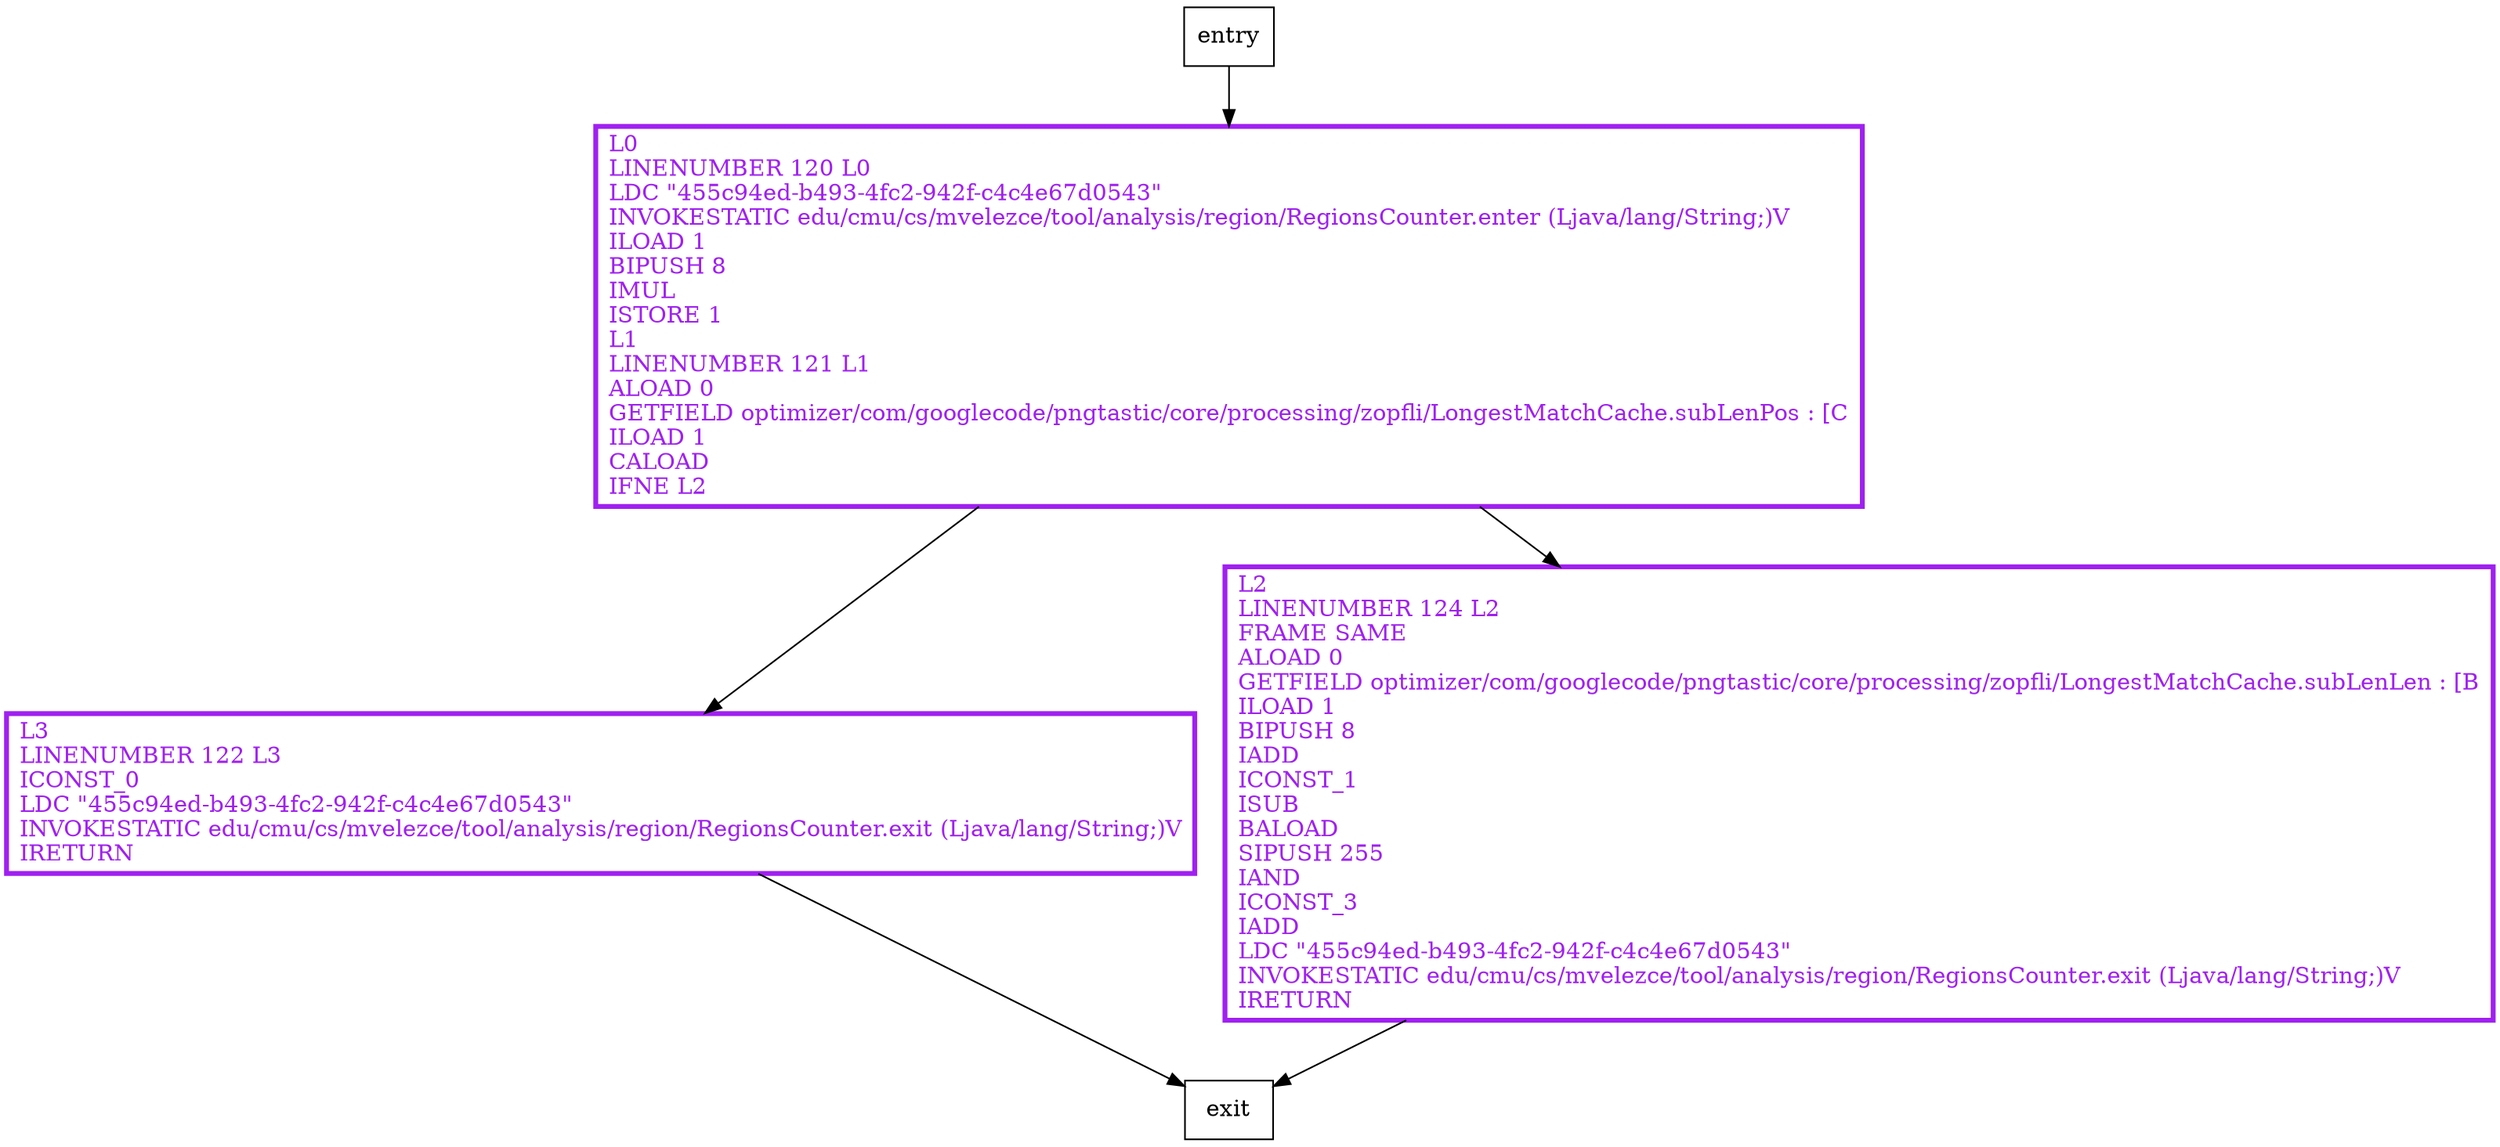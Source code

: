 digraph maxCachedSubLen {
node [shape=record];
841546472 [label="L3\lLINENUMBER 122 L3\lICONST_0\lLDC \"455c94ed-b493-4fc2-942f-c4c4e67d0543\"\lINVOKESTATIC edu/cmu/cs/mvelezce/tool/analysis/region/RegionsCounter.exit (Ljava/lang/String;)V\lIRETURN\l"];
159158795 [label="L2\lLINENUMBER 124 L2\lFRAME SAME\lALOAD 0\lGETFIELD optimizer/com/googlecode/pngtastic/core/processing/zopfli/LongestMatchCache.subLenLen : [B\lILOAD 1\lBIPUSH 8\lIADD\lICONST_1\lISUB\lBALOAD\lSIPUSH 255\lIAND\lICONST_3\lIADD\lLDC \"455c94ed-b493-4fc2-942f-c4c4e67d0543\"\lINVOKESTATIC edu/cmu/cs/mvelezce/tool/analysis/region/RegionsCounter.exit (Ljava/lang/String;)V\lIRETURN\l"];
1924035010 [label="L0\lLINENUMBER 120 L0\lLDC \"455c94ed-b493-4fc2-942f-c4c4e67d0543\"\lINVOKESTATIC edu/cmu/cs/mvelezce/tool/analysis/region/RegionsCounter.enter (Ljava/lang/String;)V\lILOAD 1\lBIPUSH 8\lIMUL\lISTORE 1\lL1\lLINENUMBER 121 L1\lALOAD 0\lGETFIELD optimizer/com/googlecode/pngtastic/core/processing/zopfli/LongestMatchCache.subLenPos : [C\lILOAD 1\lCALOAD\lIFNE L2\l"];
entry;
exit;
841546472 -> exit;
entry -> 1924035010;
159158795 -> exit;
1924035010 -> 841546472;
1924035010 -> 159158795;
841546472[fontcolor="purple", penwidth=3, color="purple"];
159158795[fontcolor="purple", penwidth=3, color="purple"];
1924035010[fontcolor="purple", penwidth=3, color="purple"];
}
